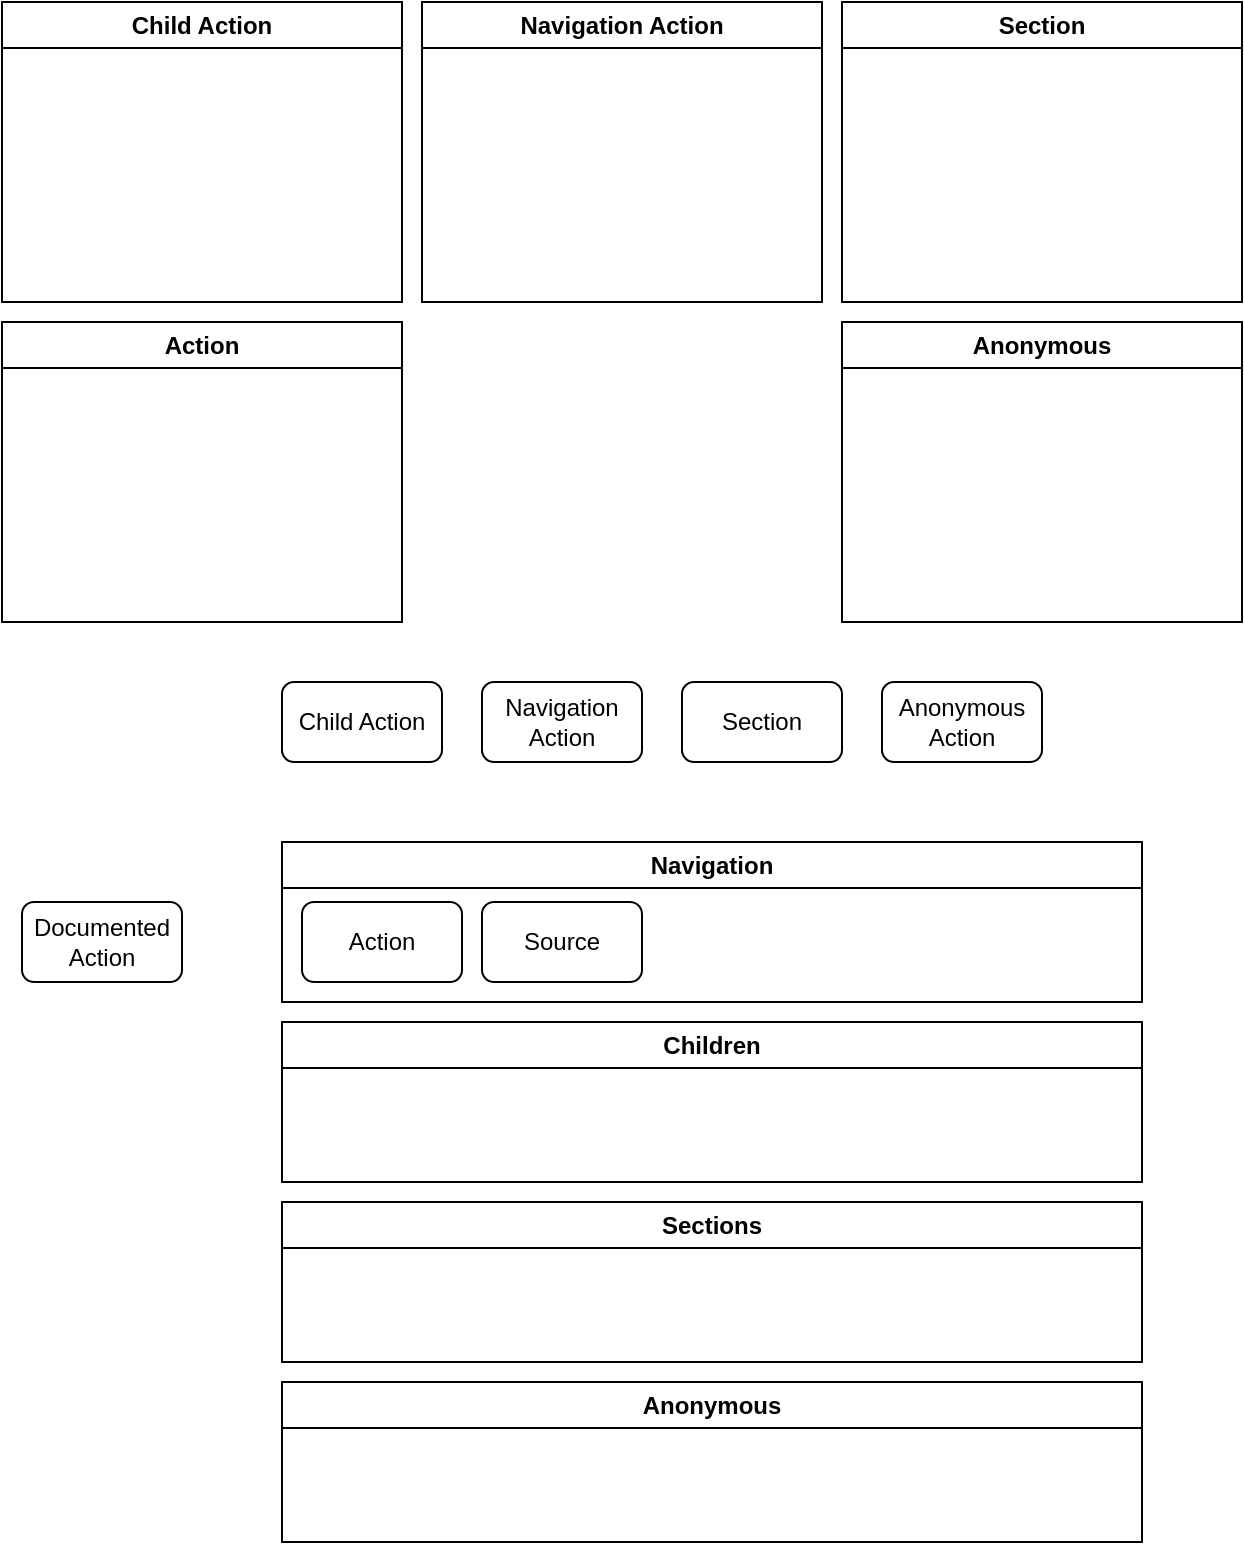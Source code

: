 <mxfile version="22.1.16" type="device">
  <diagram name="Page-1" id="opalLX9WcuLTGMBFuhFz">
    <mxGraphModel dx="1098" dy="828" grid="1" gridSize="10" guides="1" tooltips="1" connect="1" arrows="1" fold="1" page="1" pageScale="1" pageWidth="850" pageHeight="1100" math="0" shadow="0">
      <root>
        <object label="" doc-ref="readme.md" type="Action" spec-ref="root-action.yml" page-element="true" id="0">
          <mxCell />
        </object>
        <mxCell id="1" parent="0" />
        <object label="Navigation" reference="name: navigation&#xa;comparator: right-down" id="6JPphqQHc771tzSaFOA8-2">
          <mxCell style="swimlane;whiteSpace=wrap;html=1;collapsible=0;" vertex="1" parent="1">
            <mxGeometry x="170" y="490" width="430" height="80" as="geometry" />
          </mxCell>
        </object>
        <object label="Action" type="Action" placeholders="1" spec="location: %id%/index.html" id="nav-action">
          <mxCell style="rounded=1;whiteSpace=wrap;html=1;" vertex="1" parent="6JPphqQHc771tzSaFOA8-2">
            <mxGeometry x="10" y="30" width="80" height="40" as="geometry" />
          </mxCell>
        </object>
        <object label="Source" type="Action" placeholders="1" spec="icon: fab fa-github&#xa;location: https://github.com/Nasdanika/html/blob/master/model/app.gen/src/test/java/org/nasdanika/html/model/app/gen/tests/TestActionSiteGenerator.java#L73" id="6JPphqQHc771tzSaFOA8-5">
          <mxCell style="rounded=1;whiteSpace=wrap;html=1;" vertex="1" parent="6JPphqQHc771tzSaFOA8-2">
            <mxGeometry x="100" y="30" width="80" height="40" as="geometry" />
          </mxCell>
        </object>
        <object label="Children" reference="name: children&#xa;comparator: right-down" id="6JPphqQHc771tzSaFOA8-8">
          <mxCell style="swimlane;whiteSpace=wrap;html=1;collapsible=0;" vertex="1" parent="1">
            <mxGeometry x="170" y="580" width="430" height="80" as="geometry" />
          </mxCell>
        </object>
        <object label="Sections" reference="name: sections&#xa;comparator: right-down" id="6JPphqQHc771tzSaFOA8-11">
          <mxCell style="swimlane;whiteSpace=wrap;html=1;collapsible=0;" vertex="1" parent="1">
            <mxGeometry x="170" y="670" width="430" height="80" as="geometry" />
          </mxCell>
        </object>
        <object label="Anonymous" reference="name: anonymous&#xa;comparator: right-down" id="6JPphqQHc771tzSaFOA8-12">
          <mxCell style="swimlane;whiteSpace=wrap;html=1;collapsible=0;" vertex="1" parent="1">
            <mxGeometry x="170" y="760" width="430" height="80" as="geometry" />
          </mxCell>
        </object>
        <object label="Child Action" type="Action" placeholders="1" spec="location: %id%/index.html" feature-map="container:&#xa;  other: &#xa;    children:&#xa;      path: 2&#xa;" id="6JPphqQHc771tzSaFOA8-13">
          <mxCell style="rounded=1;whiteSpace=wrap;html=1;" vertex="1" parent="1">
            <mxGeometry x="170" y="410" width="80" height="40" as="geometry" />
          </mxCell>
        </object>
        <object label="Navigation Action" type="Action" placeholders="1" spec="location: %id%/index.html" feature-map="container:&#xa;  other: &#xa;    navigation:&#xa;      path: 2&#xa;" id="6JPphqQHc771tzSaFOA8-14">
          <mxCell style="rounded=1;whiteSpace=wrap;html=1;" vertex="1" parent="1">
            <mxGeometry x="270" y="410" width="80" height="40" as="geometry" />
          </mxCell>
        </object>
        <object label="Section" type="Action" placeholders="1" spec="location: %id%/index.html" feature-map="container:&#xa;  other: &#xa;    sections:&#xa;      path: 2&#xa;" id="6JPphqQHc771tzSaFOA8-15">
          <mxCell style="rounded=1;whiteSpace=wrap;html=1;" vertex="1" parent="1">
            <mxGeometry x="370" y="410" width="80" height="40" as="geometry" />
          </mxCell>
        </object>
        <object label="Anonymous Action" type="Action" placeholders="1" spec="location: %id%/index.html" feature-map="container:&#xa;  other: &#xa;    anonymous:&#xa;      path: 2&#xa;" id="6JPphqQHc771tzSaFOA8-16">
          <mxCell style="rounded=1;whiteSpace=wrap;html=1;" vertex="1" parent="1">
            <mxGeometry x="470" y="410" width="80" height="40" as="geometry" />
          </mxCell>
        </object>
        <object label="Child Action" placeholders="1" type="Action" feature-map="container:&#xa;  other: &#xa;    children:&#xa;      path: 2&#xa;" spec="location: %id%/index.html" id="child-container-action">
          <mxCell style="swimlane;whiteSpace=wrap;html=1;collapsible=0;" vertex="1" parent="1">
            <mxGeometry x="30" y="70" width="200" height="150" as="geometry" />
          </mxCell>
        </object>
        <object label="Navigation Action" placeholders="1" type="Action" feature-map="container:&#xa;  other: &#xa;    navigation:&#xa;      path: 2&#xa;" spec="location: %id%/index.html" id="6JPphqQHc771tzSaFOA8-18">
          <mxCell style="swimlane;whiteSpace=wrap;html=1;collapsible=0;" vertex="1" parent="1">
            <mxGeometry x="240" y="70" width="200" height="150" as="geometry" />
          </mxCell>
        </object>
        <object label="Section" placeholders="1" type="Action" feature-map="container:&#xa;  other: &#xa;    sections:&#xa;      path: 2&#xa;" spec="location: %id%/index.html" id="6JPphqQHc771tzSaFOA8-19">
          <mxCell style="swimlane;whiteSpace=wrap;html=1;collapsible=0;" vertex="1" parent="1">
            <mxGeometry x="450" y="70" width="200" height="150" as="geometry" />
          </mxCell>
        </object>
        <object label="Anonymous" placeholders="1" type="Action" feature-map="container:&#xa;  other: &#xa;    anonymous:&#xa;      path: 2&#xa;" spec="location: %id%/index.html" id="6JPphqQHc771tzSaFOA8-20">
          <mxCell style="swimlane;whiteSpace=wrap;html=1;collapsible=0;" vertex="1" parent="1">
            <mxGeometry x="450" y="230" width="200" height="150" as="geometry" />
          </mxCell>
        </object>
        <object label="Action" placeholders="1" type="Action" spec="location: %id%/index.html" id="6JPphqQHc771tzSaFOA8-21">
          <mxCell style="swimlane;whiteSpace=wrap;html=1;collapsible=0;" vertex="1" parent="1">
            <mxGeometry x="30" y="230" width="200" height="150" as="geometry" />
          </mxCell>
        </object>
        <object label="Documented Action" type="Action" placeholders="1" spec="location: %id%/index.html" base-uri="%id%/" doc-ref="readme.md" id="6JPphqQHc771tzSaFOA8-22">
          <mxCell style="rounded=1;whiteSpace=wrap;html=1;" vertex="1" parent="1">
            <mxGeometry x="40" y="520" width="80" height="40" as="geometry" />
          </mxCell>
        </object>
      </root>
    </mxGraphModel>
  </diagram>
</mxfile>
